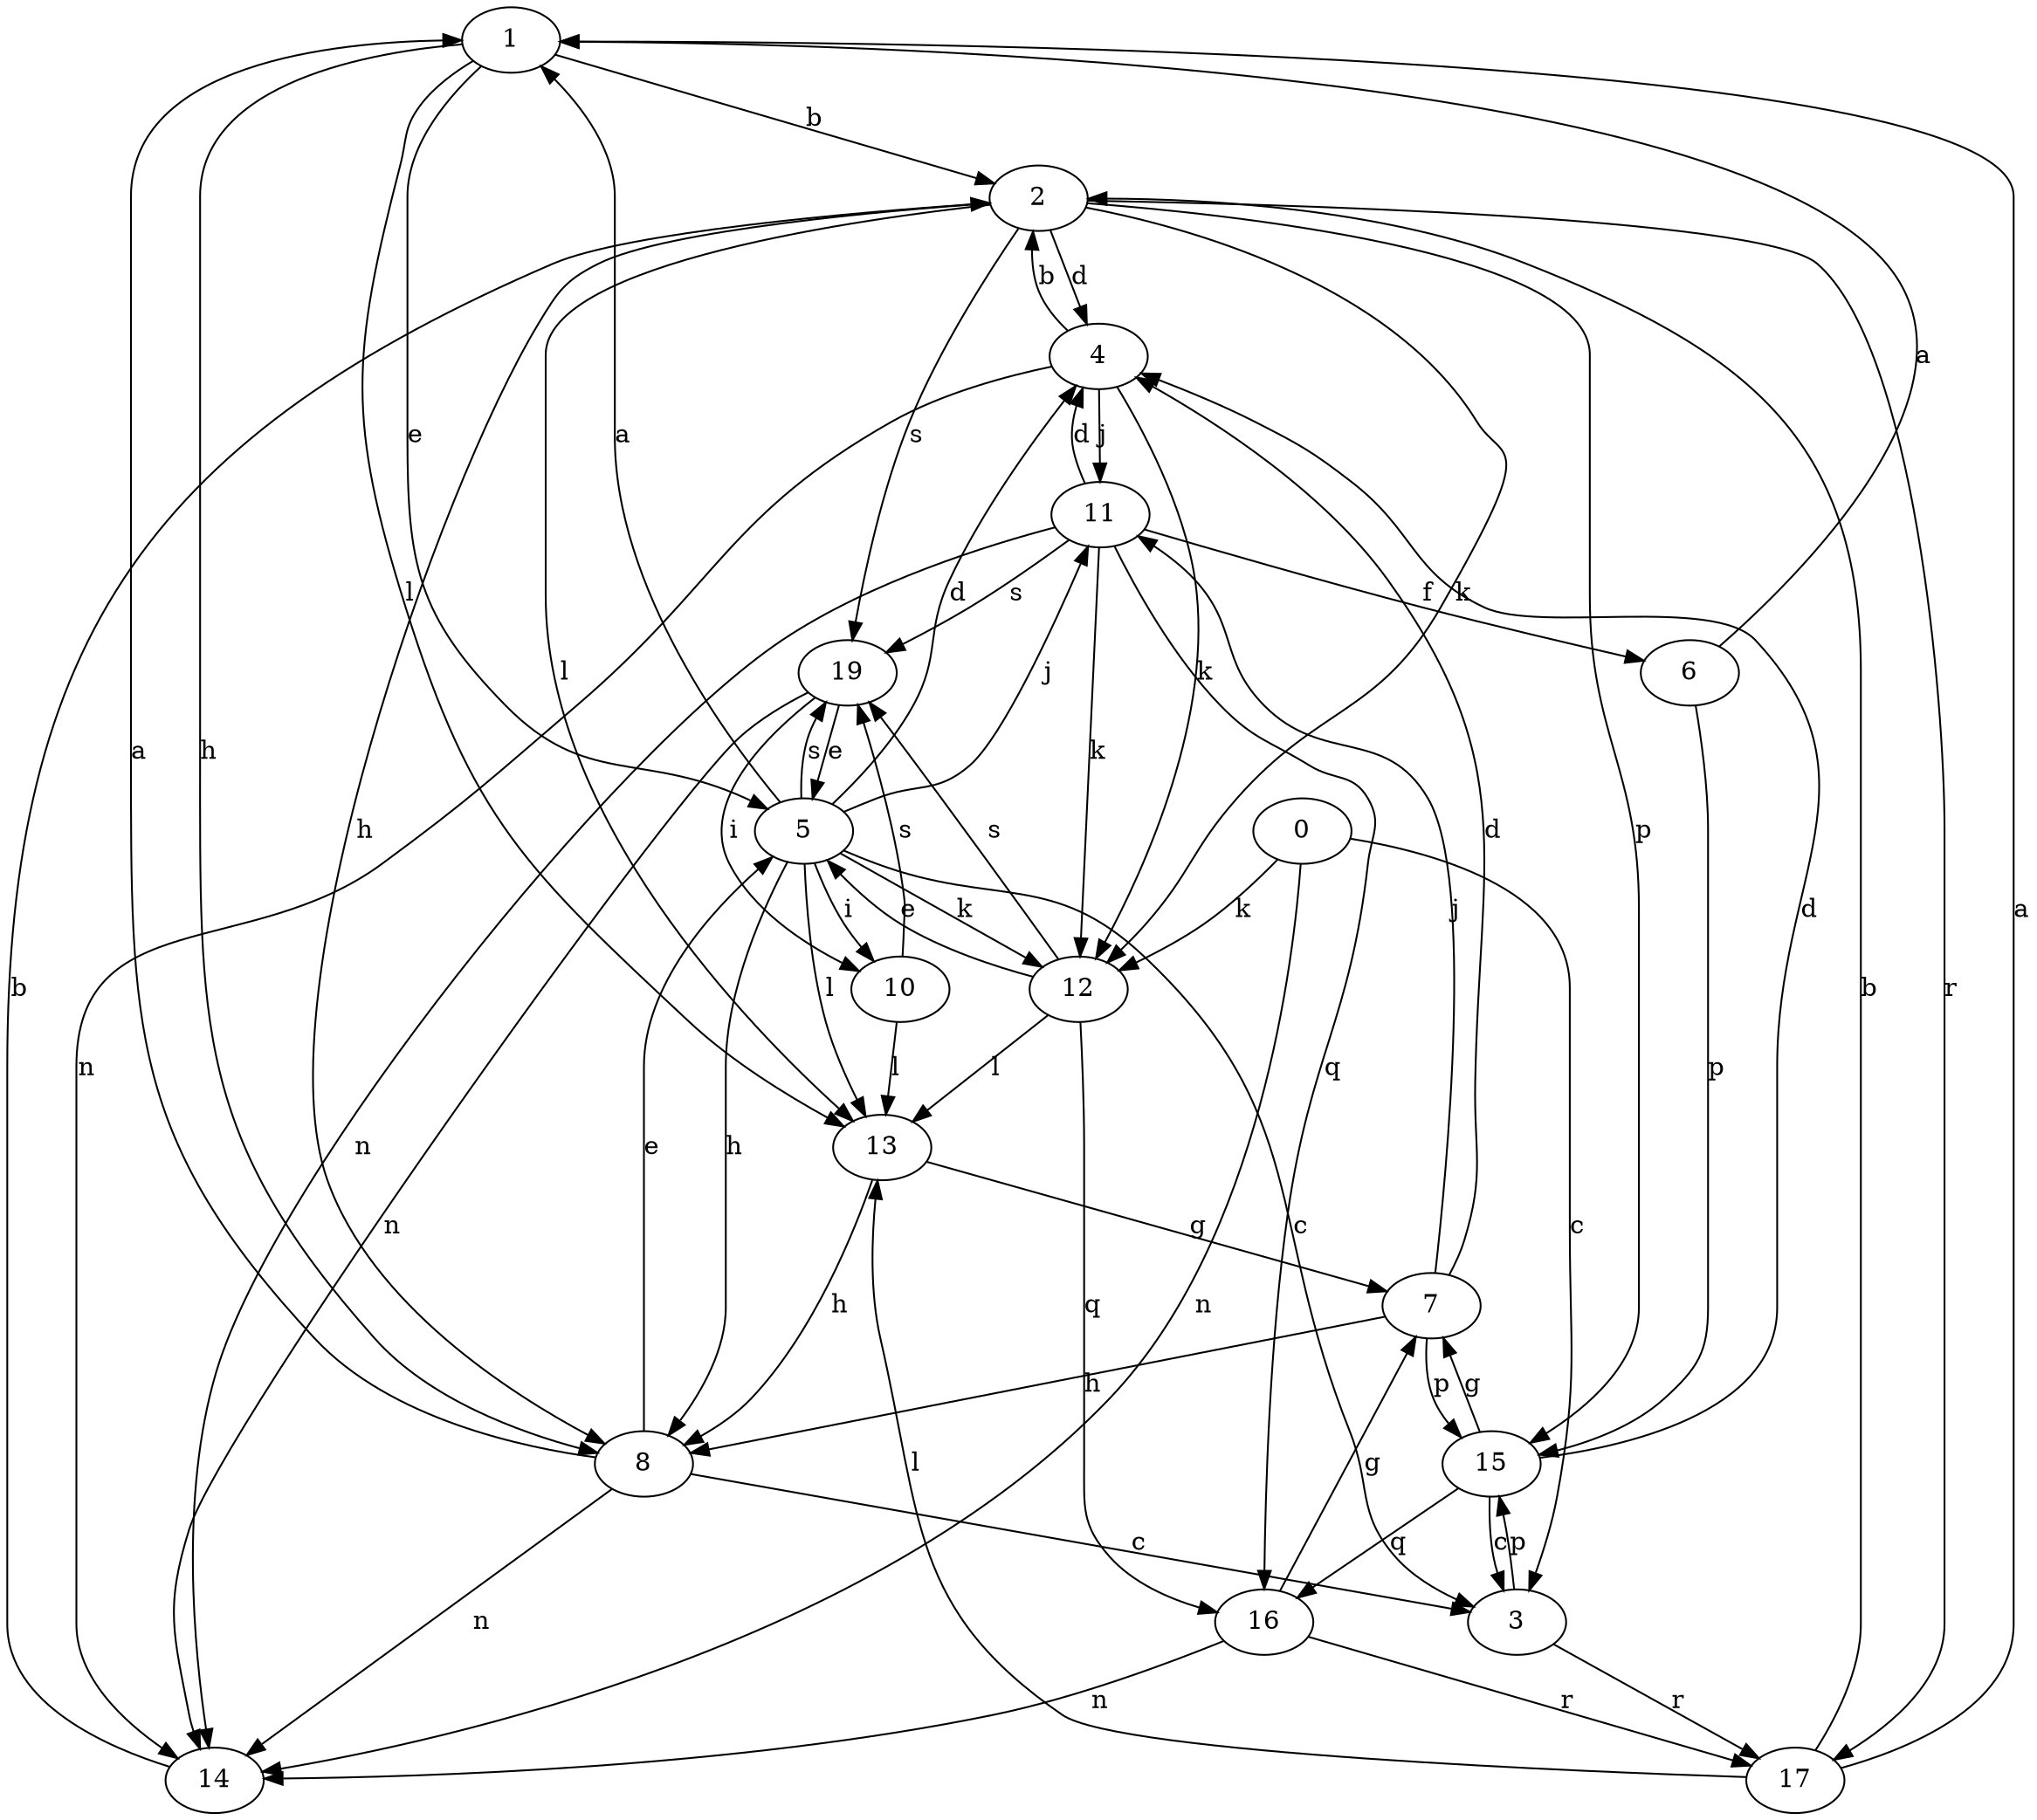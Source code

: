 strict digraph  {
1;
2;
3;
4;
5;
6;
7;
8;
10;
11;
12;
13;
14;
15;
16;
17;
0;
19;
1 -> 2  [label=b];
1 -> 5  [label=e];
1 -> 8  [label=h];
1 -> 13  [label=l];
2 -> 4  [label=d];
2 -> 8  [label=h];
2 -> 12  [label=k];
2 -> 13  [label=l];
2 -> 15  [label=p];
2 -> 17  [label=r];
2 -> 19  [label=s];
3 -> 15  [label=p];
3 -> 17  [label=r];
4 -> 2  [label=b];
4 -> 11  [label=j];
4 -> 12  [label=k];
4 -> 14  [label=n];
5 -> 1  [label=a];
5 -> 3  [label=c];
5 -> 4  [label=d];
5 -> 8  [label=h];
5 -> 10  [label=i];
5 -> 11  [label=j];
5 -> 12  [label=k];
5 -> 13  [label=l];
5 -> 19  [label=s];
6 -> 1  [label=a];
6 -> 15  [label=p];
7 -> 4  [label=d];
7 -> 8  [label=h];
7 -> 11  [label=j];
7 -> 15  [label=p];
8 -> 1  [label=a];
8 -> 3  [label=c];
8 -> 5  [label=e];
8 -> 14  [label=n];
10 -> 13  [label=l];
10 -> 19  [label=s];
11 -> 4  [label=d];
11 -> 6  [label=f];
11 -> 12  [label=k];
11 -> 14  [label=n];
11 -> 16  [label=q];
11 -> 19  [label=s];
12 -> 5  [label=e];
12 -> 13  [label=l];
12 -> 16  [label=q];
12 -> 19  [label=s];
13 -> 7  [label=g];
13 -> 8  [label=h];
14 -> 2  [label=b];
15 -> 3  [label=c];
15 -> 4  [label=d];
15 -> 7  [label=g];
15 -> 16  [label=q];
16 -> 7  [label=g];
16 -> 14  [label=n];
16 -> 17  [label=r];
17 -> 1  [label=a];
17 -> 2  [label=b];
17 -> 13  [label=l];
0 -> 3  [label=c];
0 -> 12  [label=k];
0 -> 14  [label=n];
19 -> 5  [label=e];
19 -> 10  [label=i];
19 -> 14  [label=n];
}
